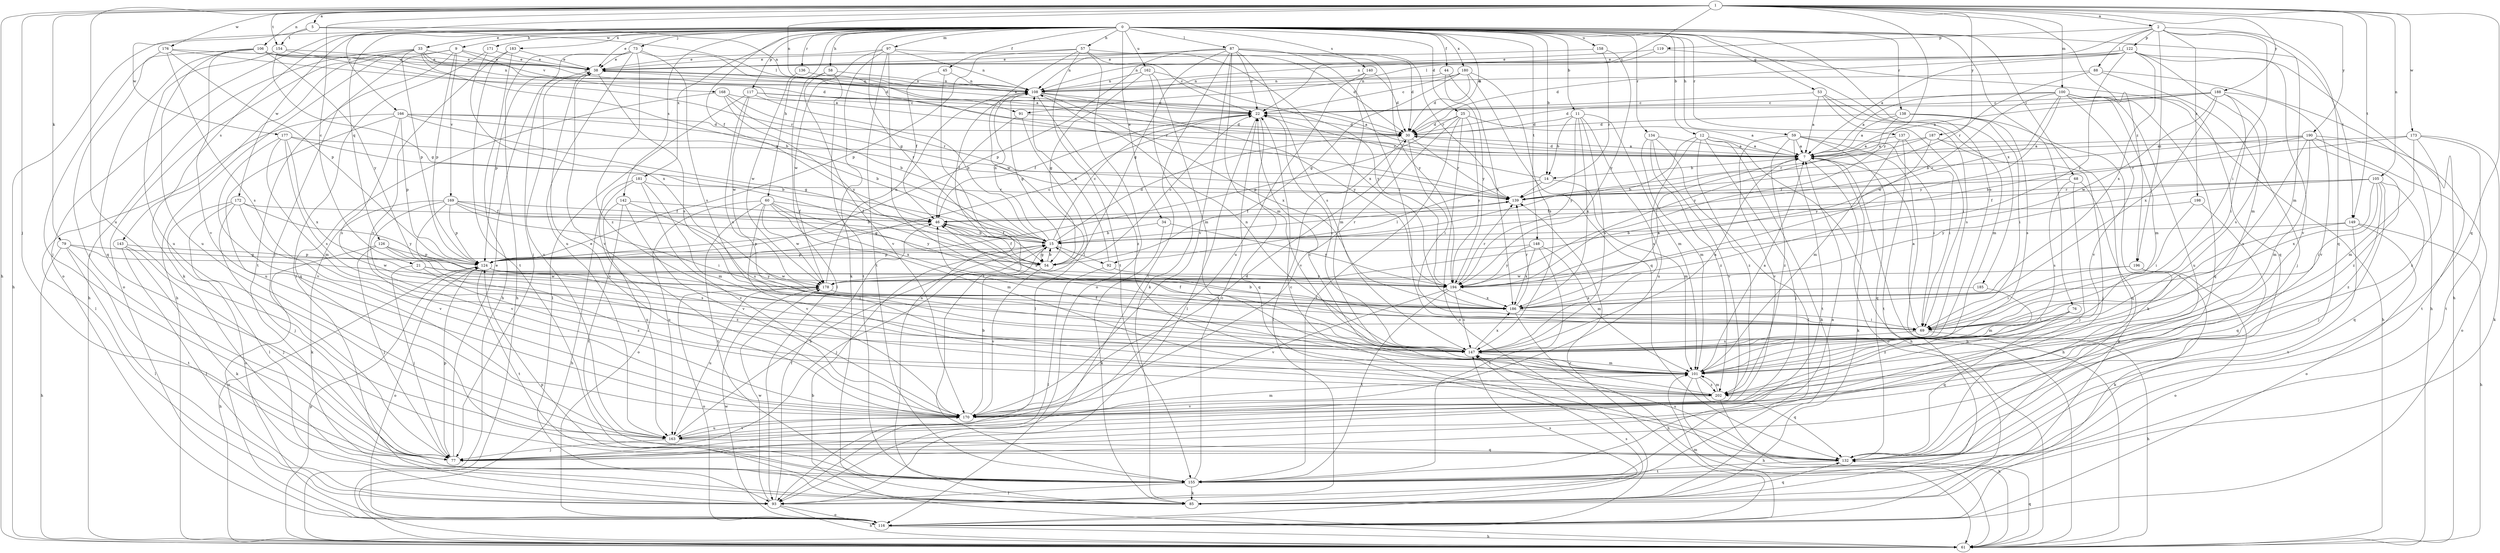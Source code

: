 strict digraph  {
0;
1;
2;
5;
7;
9;
11;
12;
14;
15;
21;
22;
25;
30;
33;
34;
38;
44;
45;
46;
53;
54;
57;
58;
59;
60;
61;
68;
69;
73;
76;
77;
79;
85;
87;
88;
91;
92;
93;
97;
100;
101;
105;
106;
108;
116;
117;
119;
122;
124;
126;
132;
134;
136;
137;
138;
139;
140;
142;
143;
147;
148;
149;
154;
155;
158;
162;
163;
166;
168;
169;
170;
171;
172;
173;
176;
177;
178;
180;
181;
183;
185;
186;
187;
188;
190;
194;
196;
198;
202;
0 -> 9  [label=b];
0 -> 11  [label=b];
0 -> 12  [label=b];
0 -> 14  [label=b];
0 -> 25  [label=d];
0 -> 30  [label=d];
0 -> 33  [label=e];
0 -> 34  [label=e];
0 -> 38  [label=e];
0 -> 44  [label=f];
0 -> 45  [label=f];
0 -> 46  [label=f];
0 -> 53  [label=g];
0 -> 54  [label=g];
0 -> 57  [label=h];
0 -> 58  [label=h];
0 -> 59  [label=h];
0 -> 60  [label=h];
0 -> 61  [label=h];
0 -> 68  [label=i];
0 -> 73  [label=j];
0 -> 76  [label=j];
0 -> 87  [label=l];
0 -> 97  [label=m];
0 -> 116  [label=o];
0 -> 117  [label=p];
0 -> 126  [label=q];
0 -> 134  [label=r];
0 -> 136  [label=r];
0 -> 137  [label=r];
0 -> 138  [label=r];
0 -> 140  [label=s];
0 -> 142  [label=s];
0 -> 143  [label=s];
0 -> 147  [label=s];
0 -> 148  [label=t];
0 -> 149  [label=t];
0 -> 158  [label=u];
0 -> 162  [label=u];
0 -> 171  [label=w];
0 -> 172  [label=w];
0 -> 180  [label=x];
0 -> 181  [label=x];
0 -> 183  [label=x];
0 -> 185  [label=x];
1 -> 2  [label=a];
1 -> 5  [label=a];
1 -> 21  [label=c];
1 -> 22  [label=c];
1 -> 61  [label=h];
1 -> 77  [label=j];
1 -> 79  [label=k];
1 -> 100  [label=m];
1 -> 105  [label=n];
1 -> 106  [label=n];
1 -> 108  [label=n];
1 -> 132  [label=q];
1 -> 149  [label=t];
1 -> 154  [label=t];
1 -> 163  [label=u];
1 -> 166  [label=v];
1 -> 173  [label=w];
1 -> 176  [label=w];
1 -> 187  [label=y];
1 -> 188  [label=y];
1 -> 190  [label=y];
1 -> 194  [label=y];
1 -> 196  [label=z];
2 -> 69  [label=i];
2 -> 88  [label=l];
2 -> 91  [label=l];
2 -> 101  [label=m];
2 -> 119  [label=p];
2 -> 122  [label=p];
2 -> 132  [label=q];
2 -> 196  [label=z];
2 -> 198  [label=z];
5 -> 91  [label=l];
5 -> 108  [label=n];
5 -> 154  [label=t];
5 -> 177  [label=w];
7 -> 14  [label=b];
7 -> 30  [label=d];
7 -> 61  [label=h];
7 -> 85  [label=k];
7 -> 116  [label=o];
9 -> 38  [label=e];
9 -> 61  [label=h];
9 -> 77  [label=j];
9 -> 124  [label=p];
9 -> 155  [label=t];
9 -> 168  [label=v];
9 -> 169  [label=v];
11 -> 14  [label=b];
11 -> 30  [label=d];
11 -> 101  [label=m];
11 -> 147  [label=s];
11 -> 163  [label=u];
11 -> 186  [label=x];
11 -> 194  [label=y];
12 -> 7  [label=a];
12 -> 15  [label=b];
12 -> 61  [label=h];
12 -> 77  [label=j];
12 -> 85  [label=k];
12 -> 147  [label=s];
12 -> 202  [label=z];
14 -> 22  [label=c];
14 -> 92  [label=l];
14 -> 101  [label=m];
14 -> 139  [label=r];
15 -> 22  [label=c];
15 -> 30  [label=d];
15 -> 46  [label=f];
15 -> 54  [label=g];
15 -> 77  [label=j];
15 -> 92  [label=l];
15 -> 108  [label=n];
15 -> 124  [label=p];
15 -> 139  [label=r];
21 -> 77  [label=j];
21 -> 178  [label=w];
21 -> 194  [label=y];
21 -> 202  [label=z];
22 -> 30  [label=d];
22 -> 38  [label=e];
22 -> 46  [label=f];
22 -> 93  [label=l];
22 -> 132  [label=q];
25 -> 7  [label=a];
25 -> 30  [label=d];
25 -> 116  [label=o];
25 -> 124  [label=p];
25 -> 155  [label=t];
25 -> 170  [label=v];
25 -> 194  [label=y];
30 -> 7  [label=a];
30 -> 69  [label=i];
30 -> 93  [label=l];
30 -> 139  [label=r];
33 -> 15  [label=b];
33 -> 30  [label=d];
33 -> 38  [label=e];
33 -> 61  [label=h];
33 -> 85  [label=k];
33 -> 108  [label=n];
33 -> 116  [label=o];
33 -> 124  [label=p];
34 -> 15  [label=b];
34 -> 85  [label=k];
34 -> 194  [label=y];
38 -> 108  [label=n];
38 -> 124  [label=p];
38 -> 139  [label=r];
38 -> 147  [label=s];
38 -> 163  [label=u];
38 -> 170  [label=v];
44 -> 108  [label=n];
44 -> 186  [label=x];
44 -> 194  [label=y];
45 -> 46  [label=f];
45 -> 108  [label=n];
45 -> 155  [label=t];
46 -> 15  [label=b];
46 -> 124  [label=p];
46 -> 186  [label=x];
53 -> 7  [label=a];
53 -> 22  [label=c];
53 -> 69  [label=i];
53 -> 101  [label=m];
53 -> 147  [label=s];
54 -> 15  [label=b];
54 -> 22  [label=c];
54 -> 46  [label=f];
54 -> 170  [label=v];
57 -> 22  [label=c];
57 -> 38  [label=e];
57 -> 116  [label=o];
57 -> 124  [label=p];
57 -> 155  [label=t];
57 -> 178  [label=w];
57 -> 186  [label=x];
58 -> 93  [label=l];
58 -> 108  [label=n];
58 -> 155  [label=t];
58 -> 170  [label=v];
59 -> 7  [label=a];
59 -> 61  [label=h];
59 -> 69  [label=i];
59 -> 132  [label=q];
59 -> 155  [label=t];
59 -> 170  [label=v];
59 -> 202  [label=z];
60 -> 46  [label=f];
60 -> 101  [label=m];
60 -> 155  [label=t];
60 -> 163  [label=u];
60 -> 170  [label=v];
60 -> 178  [label=w];
60 -> 186  [label=x];
60 -> 194  [label=y];
61 -> 15  [label=b];
61 -> 124  [label=p];
61 -> 132  [label=q];
68 -> 77  [label=j];
68 -> 85  [label=k];
68 -> 139  [label=r];
68 -> 147  [label=s];
69 -> 7  [label=a];
69 -> 15  [label=b];
69 -> 61  [label=h];
69 -> 147  [label=s];
73 -> 7  [label=a];
73 -> 38  [label=e];
73 -> 61  [label=h];
73 -> 77  [label=j];
73 -> 147  [label=s];
73 -> 163  [label=u];
73 -> 202  [label=z];
76 -> 69  [label=i];
76 -> 132  [label=q];
76 -> 202  [label=z];
77 -> 38  [label=e];
77 -> 124  [label=p];
79 -> 54  [label=g];
79 -> 61  [label=h];
79 -> 93  [label=l];
79 -> 155  [label=t];
79 -> 178  [label=w];
85 -> 108  [label=n];
85 -> 124  [label=p];
85 -> 132  [label=q];
85 -> 147  [label=s];
87 -> 22  [label=c];
87 -> 30  [label=d];
87 -> 38  [label=e];
87 -> 54  [label=g];
87 -> 69  [label=i];
87 -> 93  [label=l];
87 -> 101  [label=m];
87 -> 108  [label=n];
87 -> 124  [label=p];
87 -> 139  [label=r];
87 -> 147  [label=s];
87 -> 170  [label=v];
87 -> 194  [label=y];
88 -> 61  [label=h];
88 -> 77  [label=j];
88 -> 108  [label=n];
88 -> 139  [label=r];
91 -> 30  [label=d];
91 -> 46  [label=f];
91 -> 93  [label=l];
92 -> 93  [label=l];
92 -> 108  [label=n];
92 -> 194  [label=y];
93 -> 46  [label=f];
93 -> 61  [label=h];
93 -> 116  [label=o];
93 -> 178  [label=w];
97 -> 30  [label=d];
97 -> 38  [label=e];
97 -> 69  [label=i];
97 -> 85  [label=k];
97 -> 108  [label=n];
97 -> 155  [label=t];
97 -> 178  [label=w];
100 -> 7  [label=a];
100 -> 15  [label=b];
100 -> 22  [label=c];
100 -> 61  [label=h];
100 -> 101  [label=m];
100 -> 132  [label=q];
100 -> 163  [label=u];
100 -> 170  [label=v];
100 -> 178  [label=w];
100 -> 194  [label=y];
101 -> 7  [label=a];
101 -> 46  [label=f];
101 -> 61  [label=h];
101 -> 132  [label=q];
101 -> 202  [label=z];
105 -> 46  [label=f];
105 -> 69  [label=i];
105 -> 77  [label=j];
105 -> 132  [label=q];
105 -> 139  [label=r];
105 -> 186  [label=x];
105 -> 194  [label=y];
105 -> 202  [label=z];
106 -> 30  [label=d];
106 -> 38  [label=e];
106 -> 77  [label=j];
106 -> 108  [label=n];
106 -> 132  [label=q];
106 -> 163  [label=u];
106 -> 170  [label=v];
106 -> 194  [label=y];
108 -> 22  [label=c];
108 -> 54  [label=g];
108 -> 186  [label=x];
108 -> 194  [label=y];
108 -> 202  [label=z];
116 -> 61  [label=h];
116 -> 101  [label=m];
116 -> 139  [label=r];
116 -> 147  [label=s];
116 -> 178  [label=w];
117 -> 7  [label=a];
117 -> 15  [label=b];
117 -> 22  [label=c];
117 -> 93  [label=l];
117 -> 147  [label=s];
117 -> 178  [label=w];
119 -> 38  [label=e];
119 -> 108  [label=n];
119 -> 132  [label=q];
122 -> 7  [label=a];
122 -> 30  [label=d];
122 -> 38  [label=e];
122 -> 61  [label=h];
122 -> 101  [label=m];
122 -> 108  [label=n];
122 -> 170  [label=v];
122 -> 186  [label=x];
122 -> 194  [label=y];
124 -> 22  [label=c];
124 -> 61  [label=h];
124 -> 69  [label=i];
124 -> 116  [label=o];
124 -> 155  [label=t];
124 -> 178  [label=w];
126 -> 77  [label=j];
126 -> 116  [label=o];
126 -> 124  [label=p];
126 -> 147  [label=s];
126 -> 202  [label=z];
132 -> 22  [label=c];
132 -> 147  [label=s];
132 -> 155  [label=t];
134 -> 7  [label=a];
134 -> 93  [label=l];
134 -> 101  [label=m];
134 -> 170  [label=v];
134 -> 202  [label=z];
136 -> 108  [label=n];
136 -> 178  [label=w];
137 -> 7  [label=a];
137 -> 69  [label=i];
137 -> 101  [label=m];
137 -> 155  [label=t];
138 -> 7  [label=a];
138 -> 30  [label=d];
138 -> 69  [label=i];
138 -> 85  [label=k];
138 -> 147  [label=s];
138 -> 194  [label=y];
139 -> 46  [label=f];
140 -> 30  [label=d];
140 -> 101  [label=m];
140 -> 108  [label=n];
140 -> 163  [label=u];
142 -> 46  [label=f];
142 -> 147  [label=s];
142 -> 155  [label=t];
142 -> 163  [label=u];
142 -> 170  [label=v];
143 -> 77  [label=j];
143 -> 85  [label=k];
143 -> 93  [label=l];
143 -> 124  [label=p];
147 -> 7  [label=a];
147 -> 22  [label=c];
147 -> 46  [label=f];
147 -> 101  [label=m];
147 -> 108  [label=n];
147 -> 186  [label=x];
148 -> 101  [label=m];
148 -> 124  [label=p];
148 -> 155  [label=t];
148 -> 186  [label=x];
148 -> 194  [label=y];
149 -> 15  [label=b];
149 -> 61  [label=h];
149 -> 69  [label=i];
149 -> 116  [label=o];
149 -> 155  [label=t];
154 -> 38  [label=e];
154 -> 54  [label=g];
154 -> 139  [label=r];
154 -> 163  [label=u];
155 -> 7  [label=a];
155 -> 22  [label=c];
155 -> 85  [label=k];
155 -> 93  [label=l];
158 -> 38  [label=e];
158 -> 139  [label=r];
158 -> 194  [label=y];
162 -> 54  [label=g];
162 -> 85  [label=k];
162 -> 101  [label=m];
162 -> 108  [label=n];
162 -> 194  [label=y];
163 -> 15  [label=b];
163 -> 77  [label=j];
163 -> 132  [label=q];
163 -> 170  [label=v];
166 -> 15  [label=b];
166 -> 30  [label=d];
166 -> 54  [label=g];
166 -> 93  [label=l];
166 -> 124  [label=p];
166 -> 139  [label=r];
166 -> 147  [label=s];
166 -> 163  [label=u];
168 -> 15  [label=b];
168 -> 22  [label=c];
168 -> 132  [label=q];
168 -> 139  [label=r];
168 -> 194  [label=y];
169 -> 15  [label=b];
169 -> 46  [label=f];
169 -> 54  [label=g];
169 -> 69  [label=i];
169 -> 85  [label=k];
169 -> 124  [label=p];
169 -> 147  [label=s];
169 -> 170  [label=v];
170 -> 15  [label=b];
170 -> 30  [label=d];
170 -> 38  [label=e];
170 -> 101  [label=m];
170 -> 163  [label=u];
171 -> 38  [label=e];
171 -> 93  [label=l];
171 -> 186  [label=x];
172 -> 46  [label=f];
172 -> 77  [label=j];
172 -> 93  [label=l];
172 -> 116  [label=o];
172 -> 170  [label=v];
172 -> 194  [label=y];
173 -> 7  [label=a];
173 -> 85  [label=k];
173 -> 101  [label=m];
173 -> 139  [label=r];
173 -> 155  [label=t];
173 -> 202  [label=z];
176 -> 7  [label=a];
176 -> 38  [label=e];
176 -> 77  [label=j];
176 -> 124  [label=p];
176 -> 147  [label=s];
177 -> 7  [label=a];
177 -> 15  [label=b];
177 -> 101  [label=m];
177 -> 147  [label=s];
177 -> 170  [label=v];
177 -> 186  [label=x];
178 -> 108  [label=n];
178 -> 116  [label=o];
178 -> 163  [label=u];
178 -> 186  [label=x];
180 -> 22  [label=c];
180 -> 30  [label=d];
180 -> 54  [label=g];
180 -> 108  [label=n];
180 -> 132  [label=q];
180 -> 147  [label=s];
181 -> 61  [label=h];
181 -> 101  [label=m];
181 -> 116  [label=o];
181 -> 139  [label=r];
181 -> 170  [label=v];
183 -> 38  [label=e];
183 -> 61  [label=h];
183 -> 155  [label=t];
183 -> 170  [label=v];
185 -> 101  [label=m];
185 -> 186  [label=x];
186 -> 7  [label=a];
186 -> 61  [label=h];
186 -> 69  [label=i];
186 -> 139  [label=r];
187 -> 7  [label=a];
187 -> 77  [label=j];
187 -> 132  [label=q];
187 -> 139  [label=r];
187 -> 194  [label=y];
188 -> 7  [label=a];
188 -> 22  [label=c];
188 -> 30  [label=d];
188 -> 69  [label=i];
188 -> 147  [label=s];
188 -> 170  [label=v];
188 -> 178  [label=w];
188 -> 186  [label=x];
190 -> 7  [label=a];
190 -> 15  [label=b];
190 -> 101  [label=m];
190 -> 116  [label=o];
190 -> 139  [label=r];
190 -> 147  [label=s];
190 -> 155  [label=t];
190 -> 202  [label=z];
194 -> 139  [label=r];
194 -> 147  [label=s];
194 -> 155  [label=t];
194 -> 170  [label=v];
194 -> 186  [label=x];
196 -> 69  [label=i];
196 -> 85  [label=k];
196 -> 116  [label=o];
196 -> 178  [label=w];
198 -> 46  [label=f];
198 -> 69  [label=i];
198 -> 132  [label=q];
202 -> 22  [label=c];
202 -> 61  [label=h];
202 -> 101  [label=m];
202 -> 170  [label=v];
}

